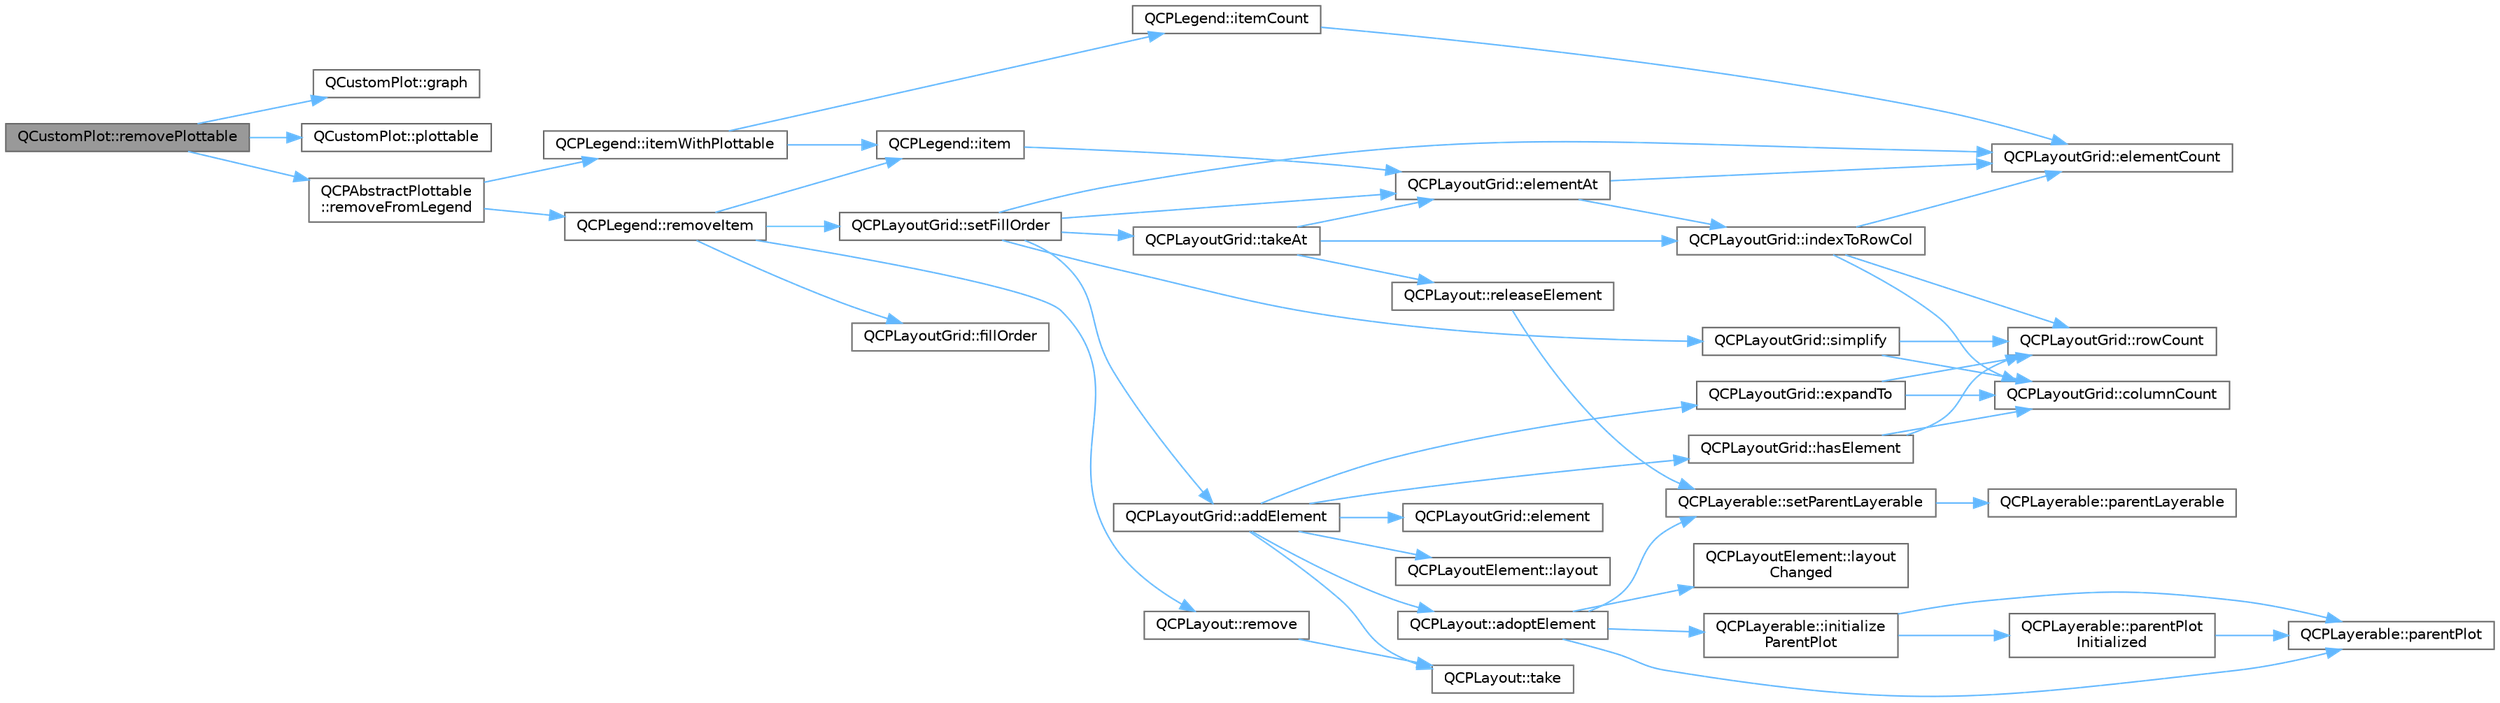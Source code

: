 digraph "QCustomPlot::removePlottable"
{
 // LATEX_PDF_SIZE
  bgcolor="transparent";
  edge [fontname=Helvetica,fontsize=10,labelfontname=Helvetica,labelfontsize=10];
  node [fontname=Helvetica,fontsize=10,shape=box,height=0.2,width=0.4];
  rankdir="LR";
  Node1 [label="QCustomPlot::removePlottable",height=0.2,width=0.4,color="gray40", fillcolor="grey60", style="filled", fontcolor="black",tooltip=" "];
  Node1 -> Node2 [color="steelblue1",style="solid"];
  Node2 [label="QCustomPlot::graph",height=0.2,width=0.4,color="grey40", fillcolor="white", style="filled",URL="$class_q_custom_plot.html#aac190865a67f19af3fdf2136774997af",tooltip=" "];
  Node1 -> Node3 [color="steelblue1",style="solid"];
  Node3 [label="QCustomPlot::plottable",height=0.2,width=0.4,color="grey40", fillcolor="white", style="filled",URL="$class_q_custom_plot.html#adea38bdc660da9412ba69fb939031567",tooltip=" "];
  Node1 -> Node4 [color="steelblue1",style="solid"];
  Node4 [label="QCPAbstractPlottable\l::removeFromLegend",height=0.2,width=0.4,color="grey40", fillcolor="white", style="filled",URL="$class_q_c_p_abstract_plottable.html#a3cc235007e2343a65ad4f463767e0e20",tooltip=" "];
  Node4 -> Node5 [color="steelblue1",style="solid"];
  Node5 [label="QCPLegend::itemWithPlottable",height=0.2,width=0.4,color="grey40", fillcolor="white", style="filled",URL="$class_q_c_p_legend.html#a91e790002d8bf15a20628a8e8841e397",tooltip=" "];
  Node5 -> Node6 [color="steelblue1",style="solid"];
  Node6 [label="QCPLegend::item",height=0.2,width=0.4,color="grey40", fillcolor="white", style="filled",URL="$class_q_c_p_legend.html#acfe9694c45104a3359d3806ed366fcf7",tooltip=" "];
  Node6 -> Node7 [color="steelblue1",style="solid"];
  Node7 [label="QCPLayoutGrid::elementAt",height=0.2,width=0.4,color="grey40", fillcolor="white", style="filled",URL="$class_q_c_p_layout_grid.html#a4288f174082555f6bd92021bdedb75dc",tooltip=" "];
  Node7 -> Node8 [color="steelblue1",style="solid"];
  Node8 [label="QCPLayoutGrid::elementCount",height=0.2,width=0.4,color="grey40", fillcolor="white", style="filled",URL="$class_q_c_p_layout_grid.html#a9a8942aface780a02445ebcf14c48513",tooltip=" "];
  Node7 -> Node9 [color="steelblue1",style="solid"];
  Node9 [label="QCPLayoutGrid::indexToRowCol",height=0.2,width=0.4,color="grey40", fillcolor="white", style="filled",URL="$class_q_c_p_layout_grid.html#a577223db920e2acb34bc1091080c76d1",tooltip=" "];
  Node9 -> Node10 [color="steelblue1",style="solid"];
  Node10 [label="QCPLayoutGrid::columnCount",height=0.2,width=0.4,color="grey40", fillcolor="white", style="filled",URL="$class_q_c_p_layout_grid.html#a1a2962cbf45011405b64b913afa8e7a2",tooltip=" "];
  Node9 -> Node8 [color="steelblue1",style="solid"];
  Node9 -> Node11 [color="steelblue1",style="solid"];
  Node11 [label="QCPLayoutGrid::rowCount",height=0.2,width=0.4,color="grey40", fillcolor="white", style="filled",URL="$class_q_c_p_layout_grid.html#a19c66fd76cbce58a8e94f33797e0c0aa",tooltip=" "];
  Node5 -> Node12 [color="steelblue1",style="solid"];
  Node12 [label="QCPLegend::itemCount",height=0.2,width=0.4,color="grey40", fillcolor="white", style="filled",URL="$class_q_c_p_legend.html#a57ab86ab8b2a3762d4c1455eb5452c88",tooltip=" "];
  Node12 -> Node8 [color="steelblue1",style="solid"];
  Node4 -> Node13 [color="steelblue1",style="solid"];
  Node13 [label="QCPLegend::removeItem",height=0.2,width=0.4,color="grey40", fillcolor="white", style="filled",URL="$class_q_c_p_legend.html#ac91595c3eaa746fe6321d2eb952c63bb",tooltip=" "];
  Node13 -> Node14 [color="steelblue1",style="solid"];
  Node14 [label="QCPLayoutGrid::fillOrder",height=0.2,width=0.4,color="grey40", fillcolor="white", style="filled",URL="$class_q_c_p_layout_grid.html#a6cb6563a13759222ad92ae397bd6c27e",tooltip=" "];
  Node13 -> Node6 [color="steelblue1",style="solid"];
  Node13 -> Node15 [color="steelblue1",style="solid"];
  Node15 [label="QCPLayout::remove",height=0.2,width=0.4,color="grey40", fillcolor="white", style="filled",URL="$class_q_c_p_layout.html#a6c58f537d8086f352576ab7c5b15d0bc",tooltip=" "];
  Node15 -> Node16 [color="steelblue1",style="solid"];
  Node16 [label="QCPLayout::take",height=0.2,width=0.4,color="grey40", fillcolor="white", style="filled",URL="$class_q_c_p_layout.html#ada26cd17e56472b0b4d7fbbc96873e4c",tooltip=" "];
  Node13 -> Node17 [color="steelblue1",style="solid"];
  Node17 [label="QCPLayoutGrid::setFillOrder",height=0.2,width=0.4,color="grey40", fillcolor="white", style="filled",URL="$class_q_c_p_layout_grid.html#affc2f3cfd22f28698c5b29b960d2a391",tooltip=" "];
  Node17 -> Node18 [color="steelblue1",style="solid"];
  Node18 [label="QCPLayoutGrid::addElement",height=0.2,width=0.4,color="grey40", fillcolor="white", style="filled",URL="$class_q_c_p_layout_grid.html#adff1a2ca691ed83d2d24a4cd1fe17012",tooltip=" "];
  Node18 -> Node19 [color="steelblue1",style="solid"];
  Node19 [label="QCPLayout::adoptElement",height=0.2,width=0.4,color="grey40", fillcolor="white", style="filled",URL="$class_q_c_p_layout.html#af6dbbc24156a808da29cd1ec031729a3",tooltip=" "];
  Node19 -> Node20 [color="steelblue1",style="solid"];
  Node20 [label="QCPLayerable::initialize\lParentPlot",height=0.2,width=0.4,color="grey40", fillcolor="white", style="filled",URL="$class_q_c_p_layerable.html#a8cbe5a0c9a5674249982f5ca5f8e02bc",tooltip=" "];
  Node20 -> Node21 [color="steelblue1",style="solid"];
  Node21 [label="QCPLayerable::parentPlot",height=0.2,width=0.4,color="grey40", fillcolor="white", style="filled",URL="$class_q_c_p_layerable.html#a36ed5b292b90934b524a4e5866a3526c",tooltip=" "];
  Node20 -> Node22 [color="steelblue1",style="solid"];
  Node22 [label="QCPLayerable::parentPlot\lInitialized",height=0.2,width=0.4,color="grey40", fillcolor="white", style="filled",URL="$class_q_c_p_layerable.html#ab20b7dbd8e0249ed61adb9622c427382",tooltip=" "];
  Node22 -> Node21 [color="steelblue1",style="solid"];
  Node19 -> Node23 [color="steelblue1",style="solid"];
  Node23 [label="QCPLayoutElement::layout\lChanged",height=0.2,width=0.4,color="grey40", fillcolor="white", style="filled",URL="$class_q_c_p_layout_element.html#a765f041a73af0c2de41b41a5a03e31a4",tooltip=" "];
  Node19 -> Node21 [color="steelblue1",style="solid"];
  Node19 -> Node24 [color="steelblue1",style="solid"];
  Node24 [label="QCPLayerable::setParentLayerable",height=0.2,width=0.4,color="grey40", fillcolor="white", style="filled",URL="$class_q_c_p_layerable.html#aa23c893671f1f6744ac235cf2204cf3a",tooltip=" "];
  Node24 -> Node25 [color="steelblue1",style="solid"];
  Node25 [label="QCPLayerable::parentLayerable",height=0.2,width=0.4,color="grey40", fillcolor="white", style="filled",URL="$class_q_c_p_layerable.html#aa78b7e644d2c519e1a9a6f2ac5fcd858",tooltip=" "];
  Node18 -> Node26 [color="steelblue1",style="solid"];
  Node26 [label="QCPLayoutGrid::element",height=0.2,width=0.4,color="grey40", fillcolor="white", style="filled",URL="$class_q_c_p_layout_grid.html#a602b426609b4411cf6a93c3ddf3a381a",tooltip=" "];
  Node18 -> Node27 [color="steelblue1",style="solid"];
  Node27 [label="QCPLayoutGrid::expandTo",height=0.2,width=0.4,color="grey40", fillcolor="white", style="filled",URL="$class_q_c_p_layout_grid.html#a886c0dcbabd51a45da399e044552b685",tooltip=" "];
  Node27 -> Node10 [color="steelblue1",style="solid"];
  Node27 -> Node11 [color="steelblue1",style="solid"];
  Node18 -> Node28 [color="steelblue1",style="solid"];
  Node28 [label="QCPLayoutGrid::hasElement",height=0.2,width=0.4,color="grey40", fillcolor="white", style="filled",URL="$class_q_c_p_layout_grid.html#ab0cf4f7edc9414a3bfaddac0f46dc0a0",tooltip=" "];
  Node28 -> Node10 [color="steelblue1",style="solid"];
  Node28 -> Node11 [color="steelblue1",style="solid"];
  Node18 -> Node29 [color="steelblue1",style="solid"];
  Node29 [label="QCPLayoutElement::layout",height=0.2,width=0.4,color="grey40", fillcolor="white", style="filled",URL="$class_q_c_p_layout_element.html#a4efdcbde9d28f410e5ef166c9d691deb",tooltip=" "];
  Node18 -> Node16 [color="steelblue1",style="solid"];
  Node17 -> Node7 [color="steelblue1",style="solid"];
  Node17 -> Node8 [color="steelblue1",style="solid"];
  Node17 -> Node30 [color="steelblue1",style="solid"];
  Node30 [label="QCPLayoutGrid::simplify",height=0.2,width=0.4,color="grey40", fillcolor="white", style="filled",URL="$class_q_c_p_layout_grid.html#a38621ca7aa633b6a9a88617df7f08672",tooltip=" "];
  Node30 -> Node10 [color="steelblue1",style="solid"];
  Node30 -> Node11 [color="steelblue1",style="solid"];
  Node17 -> Node31 [color="steelblue1",style="solid"];
  Node31 [label="QCPLayoutGrid::takeAt",height=0.2,width=0.4,color="grey40", fillcolor="white", style="filled",URL="$class_q_c_p_layout_grid.html#a17dd220234d1bbf8835abcc666384d45",tooltip=" "];
  Node31 -> Node7 [color="steelblue1",style="solid"];
  Node31 -> Node9 [color="steelblue1",style="solid"];
  Node31 -> Node32 [color="steelblue1",style="solid"];
  Node32 [label="QCPLayout::releaseElement",height=0.2,width=0.4,color="grey40", fillcolor="white", style="filled",URL="$class_q_c_p_layout.html#a4afbb4bef0071f72f91afdac4433a18e",tooltip=" "];
  Node32 -> Node24 [color="steelblue1",style="solid"];
}
